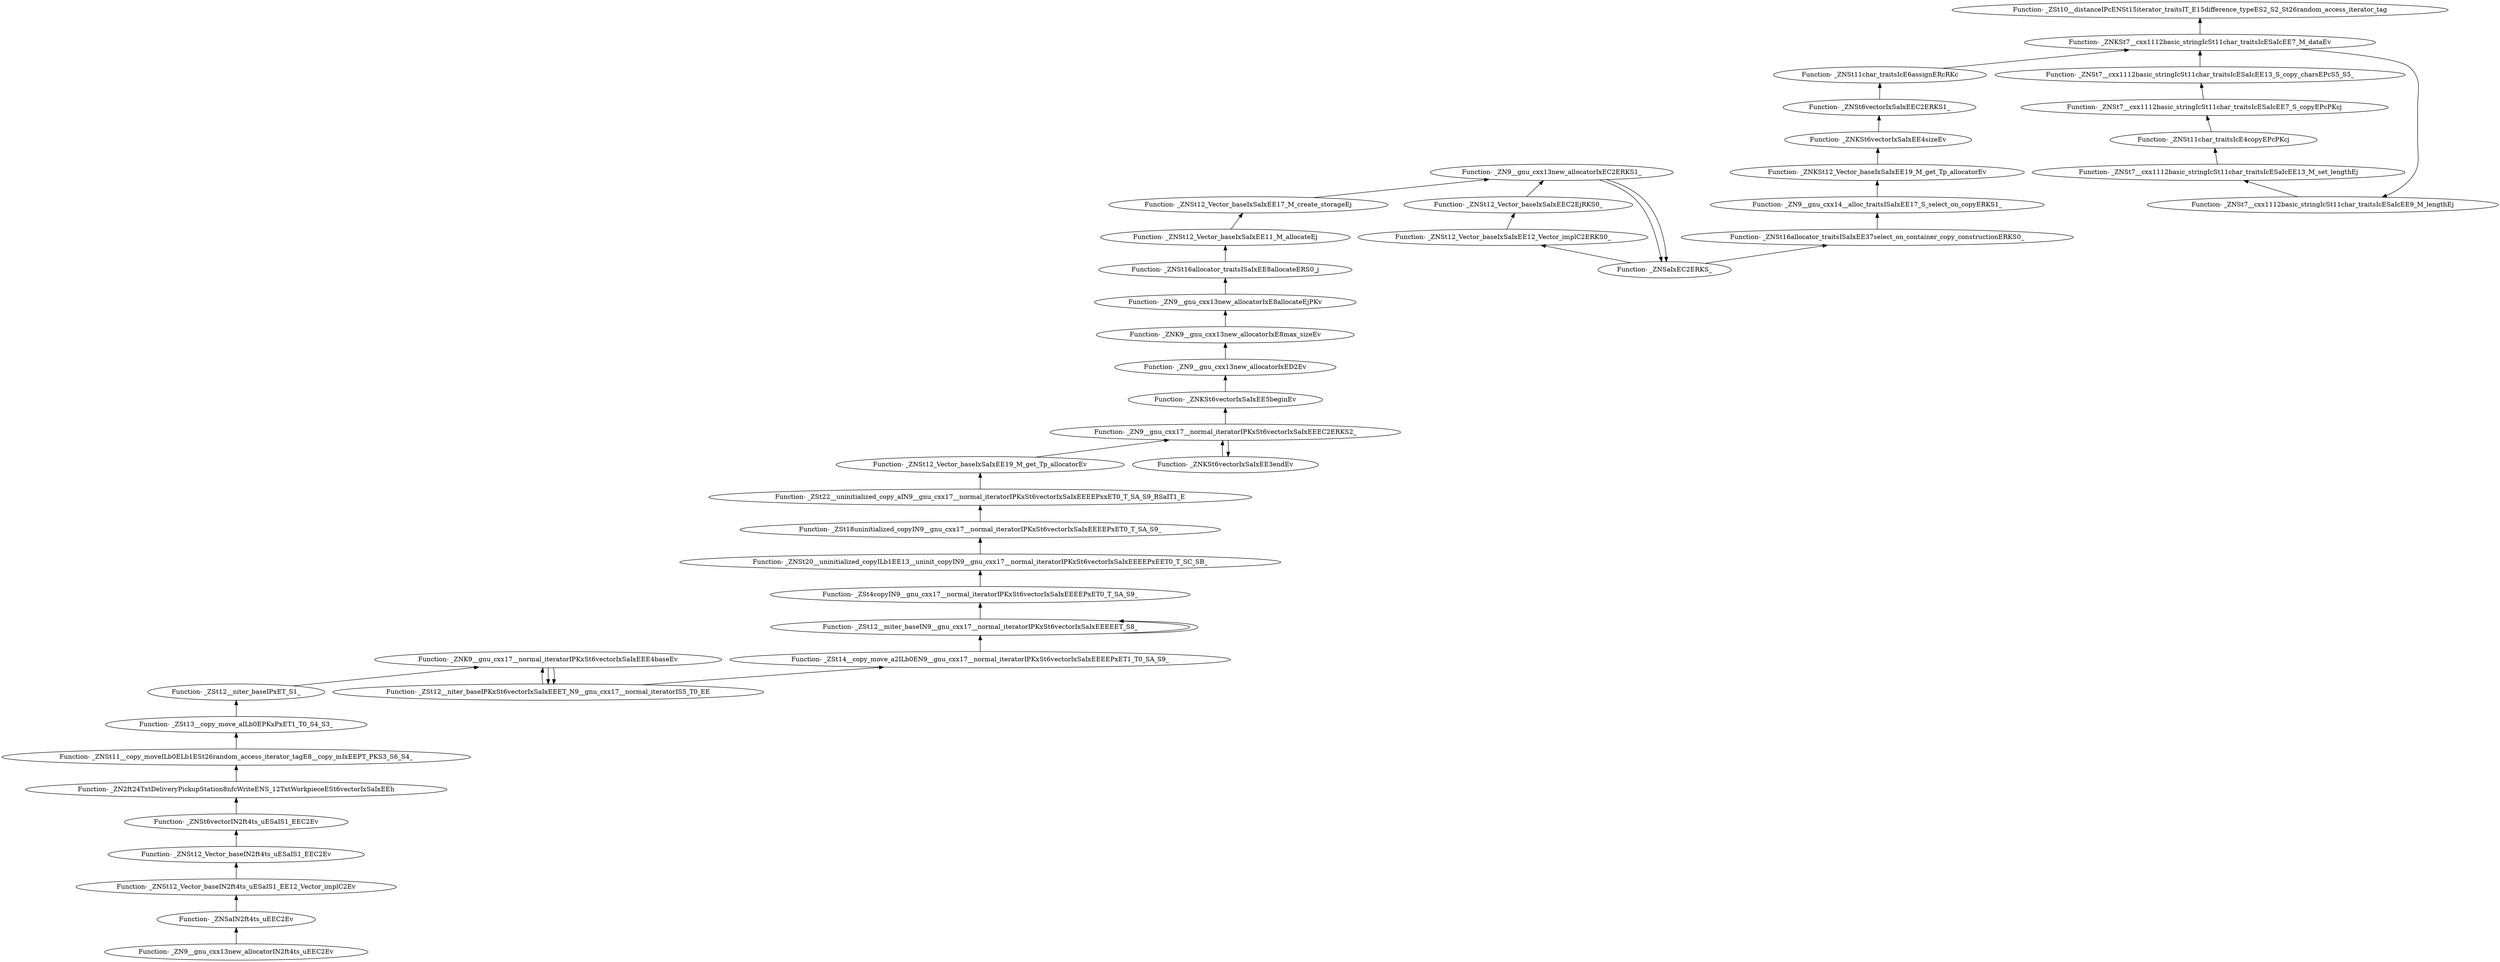 digraph {
	"Function- _ZN9__gnu_cxx13new_allocatorIN2ft4ts_uEEC2Ev"
	"Function- _ZNSaIN2ft4ts_uEEC2Ev"
	"Function- _ZNSaIN2ft4ts_uEEC2Ev" -> "Function- _ZN9__gnu_cxx13new_allocatorIN2ft4ts_uEEC2Ev" [dir=back]
	"Function- _ZNSt12_Vector_baseIN2ft4ts_uESaIS1_EE12_Vector_implC2Ev"
	"Function- _ZNSt12_Vector_baseIN2ft4ts_uESaIS1_EE12_Vector_implC2Ev" -> "Function- _ZNSaIN2ft4ts_uEEC2Ev" [dir=back]
	"Function- _ZNSt12_Vector_baseIN2ft4ts_uESaIS1_EEC2Ev"
	"Function- _ZNSt12_Vector_baseIN2ft4ts_uESaIS1_EEC2Ev" -> "Function- _ZNSt12_Vector_baseIN2ft4ts_uESaIS1_EE12_Vector_implC2Ev" [dir=back]
	"Function- _ZNSt6vectorIN2ft4ts_uESaIS1_EEC2Ev"
	"Function- _ZNSt6vectorIN2ft4ts_uESaIS1_EEC2Ev" -> "Function- _ZNSt12_Vector_baseIN2ft4ts_uESaIS1_EEC2Ev" [dir=back]
	"Function- _ZN2ft24TxtDeliveryPickupStation8nfcWriteENS_12TxtWorkpieceESt6vectorIxSaIxEEh"
	"Function- _ZN2ft24TxtDeliveryPickupStation8nfcWriteENS_12TxtWorkpieceESt6vectorIxSaIxEEh" -> "Function- _ZNSt6vectorIN2ft4ts_uESaIS1_EEC2Ev" [dir=back]
	"Function- _ZNSt11__copy_moveILb0ELb1ESt26random_access_iterator_tagE8__copy_mIxEEPT_PKS3_S6_S4_"
	"Function- _ZNSt11__copy_moveILb0ELb1ESt26random_access_iterator_tagE8__copy_mIxEEPT_PKS3_S6_S4_" -> "Function- _ZN2ft24TxtDeliveryPickupStation8nfcWriteENS_12TxtWorkpieceESt6vectorIxSaIxEEh" [dir=back]
	"Function- _ZSt13__copy_move_aILb0EPKxPxET1_T0_S4_S3_"
	"Function- _ZSt13__copy_move_aILb0EPKxPxET1_T0_S4_S3_" -> "Function- _ZNSt11__copy_moveILb0ELb1ESt26random_access_iterator_tagE8__copy_mIxEEPT_PKS3_S6_S4_" [dir=back]
	"Function- _ZSt12__niter_baseIPxET_S1_"
	"Function- _ZSt12__niter_baseIPxET_S1_" -> "Function- _ZSt13__copy_move_aILb0EPKxPxET1_T0_S4_S3_" [dir=back]
	"Function- _ZNK9__gnu_cxx17__normal_iteratorIPKxSt6vectorIxSaIxEEE4baseEv"
	"Function- _ZNK9__gnu_cxx17__normal_iteratorIPKxSt6vectorIxSaIxEEE4baseEv" -> "Function- _ZSt12__niter_baseIPxET_S1_" [dir=back]
	"Function- _ZSt12__niter_baseIPKxSt6vectorIxSaIxEEET_N9__gnu_cxx17__normal_iteratorIS5_T0_EE"
	"Function- _ZSt12__niter_baseIPKxSt6vectorIxSaIxEEET_N9__gnu_cxx17__normal_iteratorIS5_T0_EE" -> "Function- _ZNK9__gnu_cxx17__normal_iteratorIPKxSt6vectorIxSaIxEEE4baseEv" [dir=back]
	"Function- _ZNK9__gnu_cxx17__normal_iteratorIPKxSt6vectorIxSaIxEEE4baseEv"
	"Function- _ZNK9__gnu_cxx17__normal_iteratorIPKxSt6vectorIxSaIxEEE4baseEv" -> "Function- _ZSt12__niter_baseIPKxSt6vectorIxSaIxEEET_N9__gnu_cxx17__normal_iteratorIS5_T0_EE" [dir=back]
	"Function- _ZSt12__niter_baseIPKxSt6vectorIxSaIxEEET_N9__gnu_cxx17__normal_iteratorIS5_T0_EE"
	"Function- _ZSt12__niter_baseIPKxSt6vectorIxSaIxEEET_N9__gnu_cxx17__normal_iteratorIS5_T0_EE" -> "Function- _ZNK9__gnu_cxx17__normal_iteratorIPKxSt6vectorIxSaIxEEE4baseEv" [dir=back]
	"Function- _ZSt14__copy_move_a2ILb0EN9__gnu_cxx17__normal_iteratorIPKxSt6vectorIxSaIxEEEEPxET1_T0_SA_S9_"
	"Function- _ZSt14__copy_move_a2ILb0EN9__gnu_cxx17__normal_iteratorIPKxSt6vectorIxSaIxEEEEPxET1_T0_SA_S9_" -> "Function- _ZSt12__niter_baseIPKxSt6vectorIxSaIxEEET_N9__gnu_cxx17__normal_iteratorIS5_T0_EE" [dir=back]
	"Function- _ZSt12__miter_baseIN9__gnu_cxx17__normal_iteratorIPKxSt6vectorIxSaIxEEEEET_S8_"
	"Function- _ZSt12__miter_baseIN9__gnu_cxx17__normal_iteratorIPKxSt6vectorIxSaIxEEEEET_S8_" -> "Function- _ZSt14__copy_move_a2ILb0EN9__gnu_cxx17__normal_iteratorIPKxSt6vectorIxSaIxEEEEPxET1_T0_SA_S9_" [dir=back]
	"Function- _ZSt12__miter_baseIN9__gnu_cxx17__normal_iteratorIPKxSt6vectorIxSaIxEEEEET_S8_"
	"Function- _ZSt12__miter_baseIN9__gnu_cxx17__normal_iteratorIPKxSt6vectorIxSaIxEEEEET_S8_" -> "Function- _ZSt12__miter_baseIN9__gnu_cxx17__normal_iteratorIPKxSt6vectorIxSaIxEEEEET_S8_" [dir=back]
	"Function- _ZSt4copyIN9__gnu_cxx17__normal_iteratorIPKxSt6vectorIxSaIxEEEEPxET0_T_SA_S9_"
	"Function- _ZSt4copyIN9__gnu_cxx17__normal_iteratorIPKxSt6vectorIxSaIxEEEEPxET0_T_SA_S9_" -> "Function- _ZSt12__miter_baseIN9__gnu_cxx17__normal_iteratorIPKxSt6vectorIxSaIxEEEEET_S8_" [dir=back]
	"Function- _ZNSt20__uninitialized_copyILb1EE13__uninit_copyIN9__gnu_cxx17__normal_iteratorIPKxSt6vectorIxSaIxEEEEPxEET0_T_SC_SB_"
	"Function- _ZNSt20__uninitialized_copyILb1EE13__uninit_copyIN9__gnu_cxx17__normal_iteratorIPKxSt6vectorIxSaIxEEEEPxEET0_T_SC_SB_" -> "Function- _ZSt4copyIN9__gnu_cxx17__normal_iteratorIPKxSt6vectorIxSaIxEEEEPxET0_T_SA_S9_" [dir=back]
	"Function- _ZSt18uninitialized_copyIN9__gnu_cxx17__normal_iteratorIPKxSt6vectorIxSaIxEEEEPxET0_T_SA_S9_"
	"Function- _ZSt18uninitialized_copyIN9__gnu_cxx17__normal_iteratorIPKxSt6vectorIxSaIxEEEEPxET0_T_SA_S9_" -> "Function- _ZNSt20__uninitialized_copyILb1EE13__uninit_copyIN9__gnu_cxx17__normal_iteratorIPKxSt6vectorIxSaIxEEEEPxEET0_T_SC_SB_" [dir=back]
	"Function- _ZSt22__uninitialized_copy_aIN9__gnu_cxx17__normal_iteratorIPKxSt6vectorIxSaIxEEEEPxxET0_T_SA_S9_RSaIT1_E"
	"Function- _ZSt22__uninitialized_copy_aIN9__gnu_cxx17__normal_iteratorIPKxSt6vectorIxSaIxEEEEPxxET0_T_SA_S9_RSaIT1_E" -> "Function- _ZSt18uninitialized_copyIN9__gnu_cxx17__normal_iteratorIPKxSt6vectorIxSaIxEEEEPxET0_T_SA_S9_" [dir=back]
	"Function- _ZNSt12_Vector_baseIxSaIxEE19_M_get_Tp_allocatorEv"
	"Function- _ZNSt12_Vector_baseIxSaIxEE19_M_get_Tp_allocatorEv" -> "Function- _ZSt22__uninitialized_copy_aIN9__gnu_cxx17__normal_iteratorIPKxSt6vectorIxSaIxEEEEPxxET0_T_SA_S9_RSaIT1_E" [dir=back]
	"Function- _ZN9__gnu_cxx17__normal_iteratorIPKxSt6vectorIxSaIxEEEC2ERKS2_"
	"Function- _ZN9__gnu_cxx17__normal_iteratorIPKxSt6vectorIxSaIxEEEC2ERKS2_" -> "Function- _ZNSt12_Vector_baseIxSaIxEE19_M_get_Tp_allocatorEv" [dir=back]
	"Function- _ZNKSt6vectorIxSaIxEE3endEv"
	"Function- _ZNKSt6vectorIxSaIxEE3endEv" -> "Function- _ZN9__gnu_cxx17__normal_iteratorIPKxSt6vectorIxSaIxEEEC2ERKS2_" [dir=back]
	"Function- _ZN9__gnu_cxx17__normal_iteratorIPKxSt6vectorIxSaIxEEEC2ERKS2_"
	"Function- _ZN9__gnu_cxx17__normal_iteratorIPKxSt6vectorIxSaIxEEEC2ERKS2_" -> "Function- _ZNKSt6vectorIxSaIxEE3endEv" [dir=back]
	"Function- _ZNKSt6vectorIxSaIxEE5beginEv"
	"Function- _ZNKSt6vectorIxSaIxEE5beginEv" -> "Function- _ZN9__gnu_cxx17__normal_iteratorIPKxSt6vectorIxSaIxEEEC2ERKS2_" [dir=back]
	"Function- _ZN9__gnu_cxx13new_allocatorIxED2Ev"
	"Function- _ZN9__gnu_cxx13new_allocatorIxED2Ev" -> "Function- _ZNKSt6vectorIxSaIxEE5beginEv" [dir=back]
	"Function- _ZNK9__gnu_cxx13new_allocatorIxE8max_sizeEv"
	"Function- _ZNK9__gnu_cxx13new_allocatorIxE8max_sizeEv" -> "Function- _ZN9__gnu_cxx13new_allocatorIxED2Ev" [dir=back]
	"Function- _ZN9__gnu_cxx13new_allocatorIxE8allocateEjPKv"
	"Function- _ZN9__gnu_cxx13new_allocatorIxE8allocateEjPKv" -> "Function- _ZNK9__gnu_cxx13new_allocatorIxE8max_sizeEv" [dir=back]
	"Function- _ZNSt16allocator_traitsISaIxEE8allocateERS0_j"
	"Function- _ZNSt16allocator_traitsISaIxEE8allocateERS0_j" -> "Function- _ZN9__gnu_cxx13new_allocatorIxE8allocateEjPKv" [dir=back]
	"Function- _ZNSt12_Vector_baseIxSaIxEE11_M_allocateEj"
	"Function- _ZNSt12_Vector_baseIxSaIxEE11_M_allocateEj" -> "Function- _ZNSt16allocator_traitsISaIxEE8allocateERS0_j" [dir=back]
	"Function- _ZNSt12_Vector_baseIxSaIxEE17_M_create_storageEj"
	"Function- _ZNSt12_Vector_baseIxSaIxEE17_M_create_storageEj" -> "Function- _ZNSt12_Vector_baseIxSaIxEE11_M_allocateEj" [dir=back]
	"Function- _ZN9__gnu_cxx13new_allocatorIxEC2ERKS1_"
	"Function- _ZN9__gnu_cxx13new_allocatorIxEC2ERKS1_" -> "Function- _ZNSt12_Vector_baseIxSaIxEE17_M_create_storageEj" [dir=back]
	"Function- _ZNSaIxEC2ERKS_"
	"Function- _ZNSaIxEC2ERKS_" -> "Function- _ZN9__gnu_cxx13new_allocatorIxEC2ERKS1_" [dir=back]
	"Function- _ZNSt12_Vector_baseIxSaIxEE12_Vector_implC2ERKS0_"
	"Function- _ZNSt12_Vector_baseIxSaIxEE12_Vector_implC2ERKS0_" -> "Function- _ZNSaIxEC2ERKS_" [dir=back]
	"Function- _ZNSt12_Vector_baseIxSaIxEEC2EjRKS0_"
	"Function- _ZNSt12_Vector_baseIxSaIxEEC2EjRKS0_" -> "Function- _ZNSt12_Vector_baseIxSaIxEE12_Vector_implC2ERKS0_" [dir=back]
	"Function- _ZN9__gnu_cxx13new_allocatorIxEC2ERKS1_"
	"Function- _ZN9__gnu_cxx13new_allocatorIxEC2ERKS1_" -> "Function- _ZNSt12_Vector_baseIxSaIxEEC2EjRKS0_" [dir=back]
	"Function- _ZNSaIxEC2ERKS_"
	"Function- _ZNSaIxEC2ERKS_" -> "Function- _ZN9__gnu_cxx13new_allocatorIxEC2ERKS1_" [dir=back]
	"Function- _ZNSt16allocator_traitsISaIxEE37select_on_container_copy_constructionERKS0_"
	"Function- _ZNSt16allocator_traitsISaIxEE37select_on_container_copy_constructionERKS0_" -> "Function- _ZNSaIxEC2ERKS_" [dir=back]
	"Function- _ZN9__gnu_cxx14__alloc_traitsISaIxEE17_S_select_on_copyERKS1_"
	"Function- _ZN9__gnu_cxx14__alloc_traitsISaIxEE17_S_select_on_copyERKS1_" -> "Function- _ZNSt16allocator_traitsISaIxEE37select_on_container_copy_constructionERKS0_" [dir=back]
	"Function- _ZNKSt12_Vector_baseIxSaIxEE19_M_get_Tp_allocatorEv"
	"Function- _ZNKSt12_Vector_baseIxSaIxEE19_M_get_Tp_allocatorEv" -> "Function- _ZN9__gnu_cxx14__alloc_traitsISaIxEE17_S_select_on_copyERKS1_" [dir=back]
	"Function- _ZNKSt6vectorIxSaIxEE4sizeEv"
	"Function- _ZNKSt6vectorIxSaIxEE4sizeEv" -> "Function- _ZNKSt12_Vector_baseIxSaIxEE19_M_get_Tp_allocatorEv" [dir=back]
	"Function- _ZNSt6vectorIxSaIxEEC2ERKS1_"
	"Function- _ZNSt6vectorIxSaIxEEC2ERKS1_" -> "Function- _ZNKSt6vectorIxSaIxEE4sizeEv" [dir=back]
	"Function- _ZNSt11char_traitsIcE6assignERcRKc"
	"Function- _ZNSt11char_traitsIcE6assignERcRKc" -> "Function- _ZNSt6vectorIxSaIxEEC2ERKS1_" [dir=back]
	"Function- _ZNKSt7__cxx1112basic_stringIcSt11char_traitsIcESaIcEE7_M_dataEv"
	"Function- _ZNKSt7__cxx1112basic_stringIcSt11char_traitsIcESaIcEE7_M_dataEv" -> "Function- _ZNSt11char_traitsIcE6assignERcRKc" [dir=back]
	"Function- _ZNSt7__cxx1112basic_stringIcSt11char_traitsIcESaIcEE9_M_lengthEj"
	"Function- _ZNSt7__cxx1112basic_stringIcSt11char_traitsIcESaIcEE9_M_lengthEj" -> "Function- _ZNKSt7__cxx1112basic_stringIcSt11char_traitsIcESaIcEE7_M_dataEv" [dir=back]
	"Function- _ZNSt7__cxx1112basic_stringIcSt11char_traitsIcESaIcEE13_M_set_lengthEj"
	"Function- _ZNSt7__cxx1112basic_stringIcSt11char_traitsIcESaIcEE13_M_set_lengthEj" -> "Function- _ZNSt7__cxx1112basic_stringIcSt11char_traitsIcESaIcEE9_M_lengthEj" [dir=back]
	"Function- _ZNSt11char_traitsIcE4copyEPcPKcj"
	"Function- _ZNSt11char_traitsIcE4copyEPcPKcj" -> "Function- _ZNSt7__cxx1112basic_stringIcSt11char_traitsIcESaIcEE13_M_set_lengthEj" [dir=back]
	"Function- _ZNSt7__cxx1112basic_stringIcSt11char_traitsIcESaIcEE7_S_copyEPcPKcj"
	"Function- _ZNSt7__cxx1112basic_stringIcSt11char_traitsIcESaIcEE7_S_copyEPcPKcj" -> "Function- _ZNSt11char_traitsIcE4copyEPcPKcj" [dir=back]
	"Function- _ZNSt7__cxx1112basic_stringIcSt11char_traitsIcESaIcEE13_S_copy_charsEPcS5_S5_"
	"Function- _ZNSt7__cxx1112basic_stringIcSt11char_traitsIcESaIcEE13_S_copy_charsEPcS5_S5_" -> "Function- _ZNSt7__cxx1112basic_stringIcSt11char_traitsIcESaIcEE7_S_copyEPcPKcj" [dir=back]
	"Function- _ZNKSt7__cxx1112basic_stringIcSt11char_traitsIcESaIcEE7_M_dataEv"
	"Function- _ZNKSt7__cxx1112basic_stringIcSt11char_traitsIcESaIcEE7_M_dataEv" -> "Function- _ZNSt7__cxx1112basic_stringIcSt11char_traitsIcESaIcEE13_S_copy_charsEPcS5_S5_" [dir=back]
	"Function- _ZSt10__distanceIPcENSt15iterator_traitsIT_E15difference_typeES2_S2_St26random_access_iterator_tag"
	"Function- _ZSt10__distanceIPcENSt15iterator_traitsIT_E15difference_typeES2_S2_St26random_access_iterator_tag" -> "Function- _ZNKSt7__cxx1112basic_stringIcSt11char_traitsIcESaIcEE7_M_dataEv" [dir=back]
}

